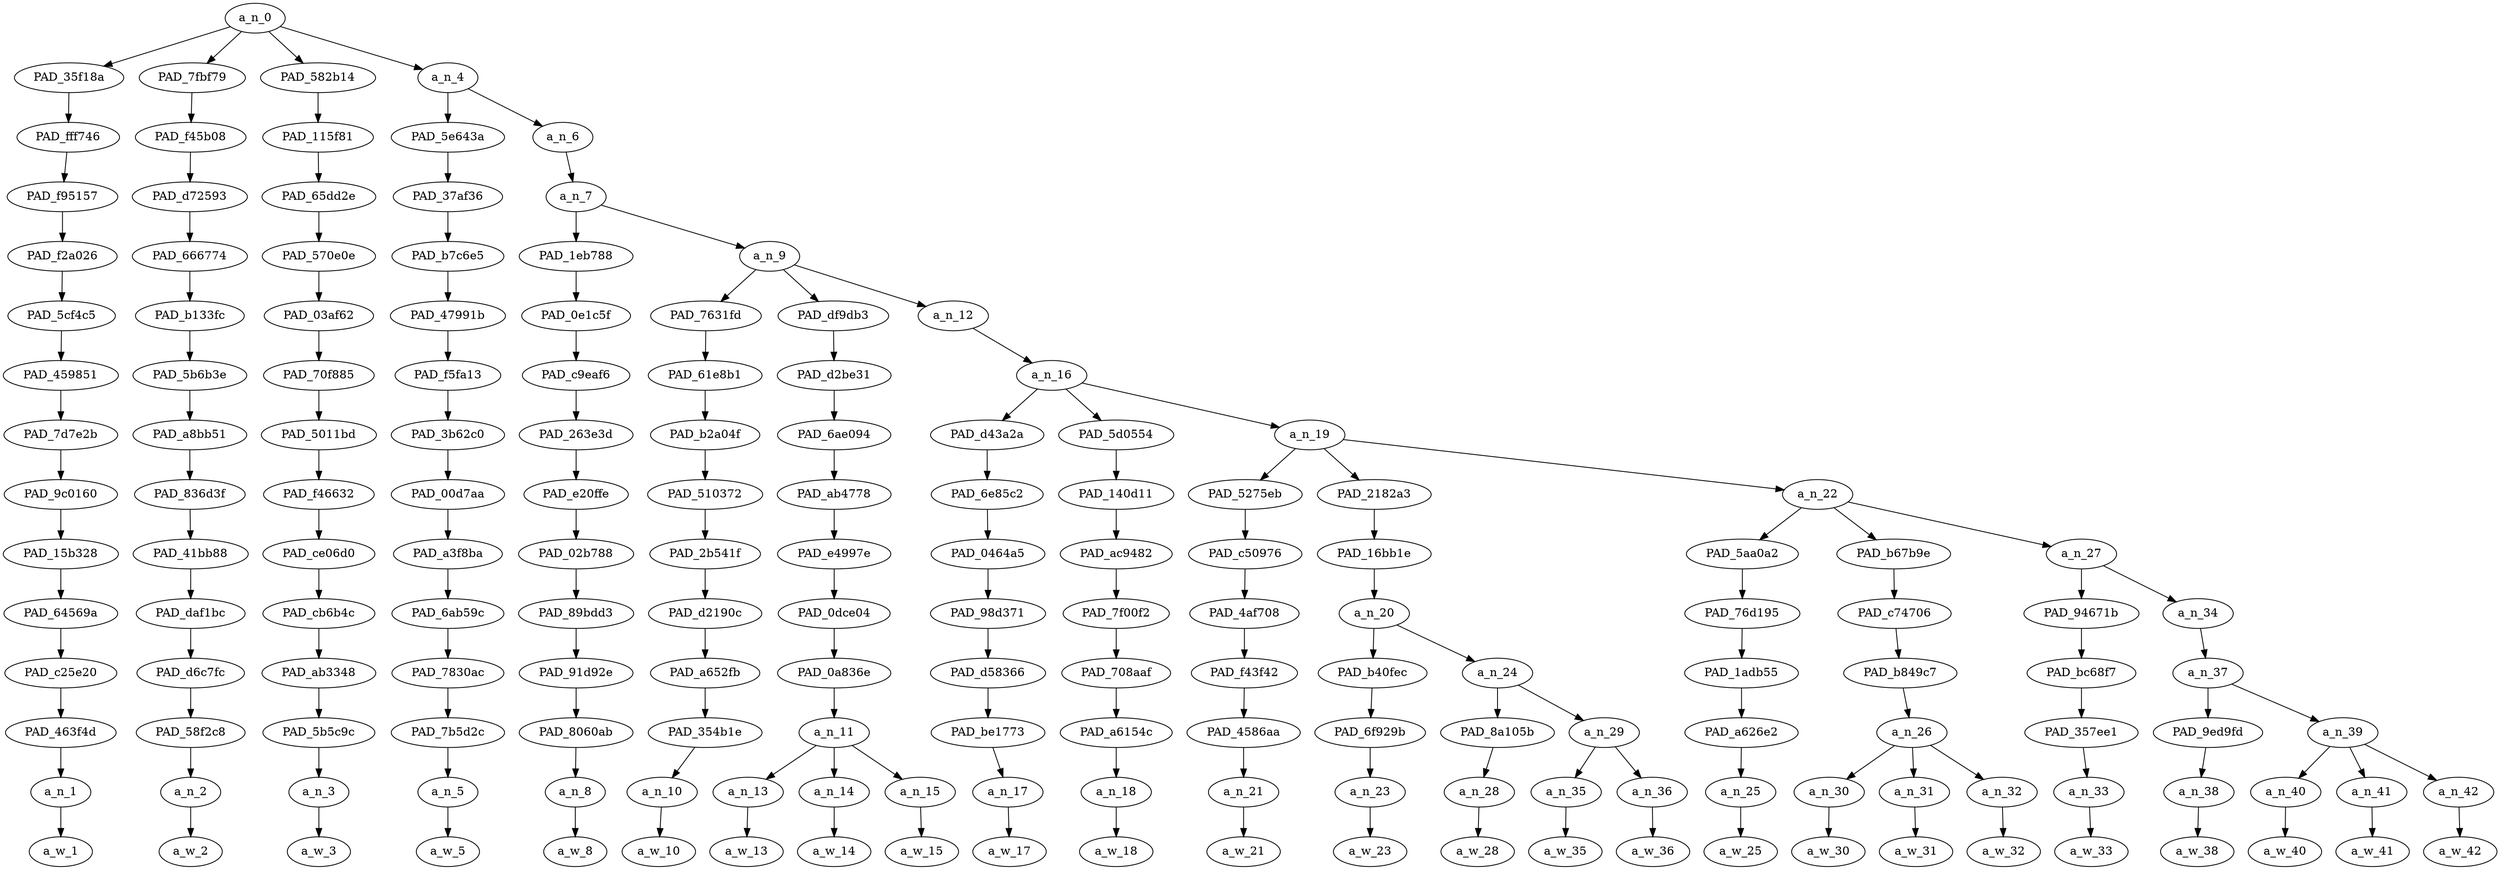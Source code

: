 strict digraph "" {
	a_n_0	[div_dir=1,
		index=0,
		level=14,
		pos="1.8615933641975309,14!",
		text_span="[0, 1, 2, 3, 4, 5, 6, 7, 8, 9, 10, 11, 12, 13, 14, 15, 16, 17, 18, 19, 20, 21, 22, 23, 24]",
		value=1.00000000];
	PAD_35f18a	[div_dir=-1,
		index=0,
		level=13,
		pos="0.0,13!",
		text_span="[0]",
		value=0.15905243];
	a_n_0 -> PAD_35f18a;
	PAD_7fbf79	[div_dir=1,
		index=1,
		level=13,
		pos="1.0,13!",
		text_span="[1]",
		value=0.03651640];
	a_n_0 -> PAD_7fbf79;
	PAD_582b14	[div_dir=1,
		index=2,
		level=13,
		pos="2.0,13!",
		text_span="[2]",
		value=0.03495970];
	a_n_0 -> PAD_582b14;
	a_n_4	[div_dir=1,
		index=3,
		level=13,
		pos="4.446373456790123,13!",
		text_span="[3, 4, 5, 6, 7, 8, 9, 10, 11, 12, 13, 14, 15, 16, 17, 18, 19, 20, 21, 22, 23, 24]",
		value=0.76934738];
	a_n_0 -> a_n_4;
	PAD_fff746	[div_dir=-1,
		index=0,
		level=12,
		pos="0.0,12!",
		text_span="[0]",
		value=0.15905243];
	PAD_35f18a -> PAD_fff746;
	PAD_f95157	[div_dir=-1,
		index=0,
		level=11,
		pos="0.0,11!",
		text_span="[0]",
		value=0.15905243];
	PAD_fff746 -> PAD_f95157;
	PAD_f2a026	[div_dir=-1,
		index=0,
		level=10,
		pos="0.0,10!",
		text_span="[0]",
		value=0.15905243];
	PAD_f95157 -> PAD_f2a026;
	PAD_5cf4c5	[div_dir=-1,
		index=0,
		level=9,
		pos="0.0,9!",
		text_span="[0]",
		value=0.15905243];
	PAD_f2a026 -> PAD_5cf4c5;
	PAD_459851	[div_dir=-1,
		index=0,
		level=8,
		pos="0.0,8!",
		text_span="[0]",
		value=0.15905243];
	PAD_5cf4c5 -> PAD_459851;
	PAD_7d7e2b	[div_dir=-1,
		index=0,
		level=7,
		pos="0.0,7!",
		text_span="[0]",
		value=0.15905243];
	PAD_459851 -> PAD_7d7e2b;
	PAD_9c0160	[div_dir=-1,
		index=0,
		level=6,
		pos="0.0,6!",
		text_span="[0]",
		value=0.15905243];
	PAD_7d7e2b -> PAD_9c0160;
	PAD_15b328	[div_dir=-1,
		index=0,
		level=5,
		pos="0.0,5!",
		text_span="[0]",
		value=0.15905243];
	PAD_9c0160 -> PAD_15b328;
	PAD_64569a	[div_dir=-1,
		index=0,
		level=4,
		pos="0.0,4!",
		text_span="[0]",
		value=0.15905243];
	PAD_15b328 -> PAD_64569a;
	PAD_c25e20	[div_dir=-1,
		index=0,
		level=3,
		pos="0.0,3!",
		text_span="[0]",
		value=0.15905243];
	PAD_64569a -> PAD_c25e20;
	PAD_463f4d	[div_dir=-1,
		index=0,
		level=2,
		pos="0.0,2!",
		text_span="[0]",
		value=0.15905243];
	PAD_c25e20 -> PAD_463f4d;
	a_n_1	[div_dir=-1,
		index=0,
		level=1,
		pos="0.0,1!",
		text_span="[0]",
		value=0.15905243];
	PAD_463f4d -> a_n_1;
	a_w_1	[div_dir=0,
		index=0,
		level=0,
		pos="0,0!",
		text_span="[0]",
		value=tfw];
	a_n_1 -> a_w_1;
	PAD_f45b08	[div_dir=1,
		index=1,
		level=12,
		pos="1.0,12!",
		text_span="[1]",
		value=0.03651640];
	PAD_7fbf79 -> PAD_f45b08;
	PAD_d72593	[div_dir=1,
		index=1,
		level=11,
		pos="1.0,11!",
		text_span="[1]",
		value=0.03651640];
	PAD_f45b08 -> PAD_d72593;
	PAD_666774	[div_dir=1,
		index=1,
		level=10,
		pos="1.0,10!",
		text_span="[1]",
		value=0.03651640];
	PAD_d72593 -> PAD_666774;
	PAD_b133fc	[div_dir=1,
		index=1,
		level=9,
		pos="1.0,9!",
		text_span="[1]",
		value=0.03651640];
	PAD_666774 -> PAD_b133fc;
	PAD_5b6b3e	[div_dir=1,
		index=1,
		level=8,
		pos="1.0,8!",
		text_span="[1]",
		value=0.03651640];
	PAD_b133fc -> PAD_5b6b3e;
	PAD_a8bb51	[div_dir=1,
		index=1,
		level=7,
		pos="1.0,7!",
		text_span="[1]",
		value=0.03651640];
	PAD_5b6b3e -> PAD_a8bb51;
	PAD_836d3f	[div_dir=1,
		index=1,
		level=6,
		pos="1.0,6!",
		text_span="[1]",
		value=0.03651640];
	PAD_a8bb51 -> PAD_836d3f;
	PAD_41bb88	[div_dir=1,
		index=1,
		level=5,
		pos="1.0,5!",
		text_span="[1]",
		value=0.03651640];
	PAD_836d3f -> PAD_41bb88;
	PAD_daf1bc	[div_dir=1,
		index=1,
		level=4,
		pos="1.0,4!",
		text_span="[1]",
		value=0.03651640];
	PAD_41bb88 -> PAD_daf1bc;
	PAD_d6c7fc	[div_dir=1,
		index=1,
		level=3,
		pos="1.0,3!",
		text_span="[1]",
		value=0.03651640];
	PAD_daf1bc -> PAD_d6c7fc;
	PAD_58f2c8	[div_dir=1,
		index=1,
		level=2,
		pos="1.0,2!",
		text_span="[1]",
		value=0.03651640];
	PAD_d6c7fc -> PAD_58f2c8;
	a_n_2	[div_dir=1,
		index=1,
		level=1,
		pos="1.0,1!",
		text_span="[1]",
		value=0.03651640];
	PAD_58f2c8 -> a_n_2;
	a_w_2	[div_dir=0,
		index=1,
		level=0,
		pos="1,0!",
		text_span="[1]",
		value=i];
	a_n_2 -> a_w_2;
	PAD_115f81	[div_dir=1,
		index=2,
		level=12,
		pos="2.0,12!",
		text_span="[2]",
		value=0.03495970];
	PAD_582b14 -> PAD_115f81;
	PAD_65dd2e	[div_dir=1,
		index=2,
		level=11,
		pos="2.0,11!",
		text_span="[2]",
		value=0.03495970];
	PAD_115f81 -> PAD_65dd2e;
	PAD_570e0e	[div_dir=1,
		index=2,
		level=10,
		pos="2.0,10!",
		text_span="[2]",
		value=0.03495970];
	PAD_65dd2e -> PAD_570e0e;
	PAD_03af62	[div_dir=1,
		index=2,
		level=9,
		pos="2.0,9!",
		text_span="[2]",
		value=0.03495970];
	PAD_570e0e -> PAD_03af62;
	PAD_70f885	[div_dir=1,
		index=2,
		level=8,
		pos="2.0,8!",
		text_span="[2]",
		value=0.03495970];
	PAD_03af62 -> PAD_70f885;
	PAD_5011bd	[div_dir=1,
		index=2,
		level=7,
		pos="2.0,7!",
		text_span="[2]",
		value=0.03495970];
	PAD_70f885 -> PAD_5011bd;
	PAD_f46632	[div_dir=1,
		index=2,
		level=6,
		pos="2.0,6!",
		text_span="[2]",
		value=0.03495970];
	PAD_5011bd -> PAD_f46632;
	PAD_ce06d0	[div_dir=1,
		index=2,
		level=5,
		pos="2.0,5!",
		text_span="[2]",
		value=0.03495970];
	PAD_f46632 -> PAD_ce06d0;
	PAD_cb6b4c	[div_dir=1,
		index=2,
		level=4,
		pos="2.0,4!",
		text_span="[2]",
		value=0.03495970];
	PAD_ce06d0 -> PAD_cb6b4c;
	PAD_ab3348	[div_dir=1,
		index=2,
		level=3,
		pos="2.0,3!",
		text_span="[2]",
		value=0.03495970];
	PAD_cb6b4c -> PAD_ab3348;
	PAD_5b5c9c	[div_dir=1,
		index=2,
		level=2,
		pos="2.0,2!",
		text_span="[2]",
		value=0.03495970];
	PAD_ab3348 -> PAD_5b5c9c;
	a_n_3	[div_dir=1,
		index=2,
		level=1,
		pos="2.0,1!",
		text_span="[2]",
		value=0.03495970];
	PAD_5b5c9c -> a_n_3;
	a_w_3	[div_dir=0,
		index=2,
		level=0,
		pos="2,0!",
		text_span="[2]",
		value=never];
	a_n_3 -> a_w_3;
	PAD_5e643a	[div_dir=1,
		index=3,
		level=12,
		pos="3.0,12!",
		text_span="[3]",
		value=0.03282915];
	a_n_4 -> PAD_5e643a;
	a_n_6	[div_dir=1,
		index=4,
		level=12,
		pos="5.892746913580247,12!",
		text_span="[4, 5, 6, 7, 8, 9, 10, 11, 12, 13, 14, 15, 16, 17, 18, 19, 20, 21, 22, 23, 24]",
		value=0.73637280];
	a_n_4 -> a_n_6;
	PAD_37af36	[div_dir=1,
		index=3,
		level=11,
		pos="3.0,11!",
		text_span="[3]",
		value=0.03282915];
	PAD_5e643a -> PAD_37af36;
	PAD_b7c6e5	[div_dir=1,
		index=3,
		level=10,
		pos="3.0,10!",
		text_span="[3]",
		value=0.03282915];
	PAD_37af36 -> PAD_b7c6e5;
	PAD_47991b	[div_dir=1,
		index=3,
		level=9,
		pos="3.0,9!",
		text_span="[3]",
		value=0.03282915];
	PAD_b7c6e5 -> PAD_47991b;
	PAD_f5fa13	[div_dir=1,
		index=3,
		level=8,
		pos="3.0,8!",
		text_span="[3]",
		value=0.03282915];
	PAD_47991b -> PAD_f5fa13;
	PAD_3b62c0	[div_dir=1,
		index=3,
		level=7,
		pos="3.0,7!",
		text_span="[3]",
		value=0.03282915];
	PAD_f5fa13 -> PAD_3b62c0;
	PAD_00d7aa	[div_dir=1,
		index=3,
		level=6,
		pos="3.0,6!",
		text_span="[3]",
		value=0.03282915];
	PAD_3b62c0 -> PAD_00d7aa;
	PAD_a3f8ba	[div_dir=1,
		index=3,
		level=5,
		pos="3.0,5!",
		text_span="[3]",
		value=0.03282915];
	PAD_00d7aa -> PAD_a3f8ba;
	PAD_6ab59c	[div_dir=1,
		index=3,
		level=4,
		pos="3.0,4!",
		text_span="[3]",
		value=0.03282915];
	PAD_a3f8ba -> PAD_6ab59c;
	PAD_7830ac	[div_dir=1,
		index=3,
		level=3,
		pos="3.0,3!",
		text_span="[3]",
		value=0.03282915];
	PAD_6ab59c -> PAD_7830ac;
	PAD_7b5d2c	[div_dir=1,
		index=3,
		level=2,
		pos="3.0,2!",
		text_span="[3]",
		value=0.03282915];
	PAD_7830ac -> PAD_7b5d2c;
	a_n_5	[div_dir=1,
		index=3,
		level=1,
		pos="3.0,1!",
		text_span="[3]",
		value=0.03282915];
	PAD_7b5d2c -> a_n_5;
	a_w_5	[div_dir=0,
		index=3,
		level=0,
		pos="3,0!",
		text_span="[3]",
		value=got];
	a_n_5 -> a_w_5;
	a_n_7	[div_dir=1,
		index=4,
		level=11,
		pos="5.892746913580247,11!",
		text_span="[4, 5, 6, 7, 8, 9, 10, 11, 12, 13, 14, 15, 16, 17, 18, 19, 20, 21, 22, 23, 24]",
		value=0.73623677];
	a_n_6 -> a_n_7;
	PAD_1eb788	[div_dir=1,
		index=4,
		level=10,
		pos="4.0,10!",
		text_span="[4]",
		value=0.02035698];
	a_n_7 -> PAD_1eb788;
	a_n_9	[div_dir=1,
		index=5,
		level=10,
		pos="7.785493827160494,10!",
		text_span="[5, 6, 7, 8, 9, 10, 11, 12, 13, 14, 15, 16, 17, 18, 19, 20, 21, 22, 23, 24]",
		value=0.71574378];
	a_n_7 -> a_n_9;
	PAD_0e1c5f	[div_dir=1,
		index=4,
		level=9,
		pos="4.0,9!",
		text_span="[4]",
		value=0.02035698];
	PAD_1eb788 -> PAD_0e1c5f;
	PAD_c9eaf6	[div_dir=1,
		index=4,
		level=8,
		pos="4.0,8!",
		text_span="[4]",
		value=0.02035698];
	PAD_0e1c5f -> PAD_c9eaf6;
	PAD_263e3d	[div_dir=1,
		index=4,
		level=7,
		pos="4.0,7!",
		text_span="[4]",
		value=0.02035698];
	PAD_c9eaf6 -> PAD_263e3d;
	PAD_e20ffe	[div_dir=1,
		index=4,
		level=6,
		pos="4.0,6!",
		text_span="[4]",
		value=0.02035698];
	PAD_263e3d -> PAD_e20ffe;
	PAD_02b788	[div_dir=1,
		index=4,
		level=5,
		pos="4.0,5!",
		text_span="[4]",
		value=0.02035698];
	PAD_e20ffe -> PAD_02b788;
	PAD_89bdd3	[div_dir=1,
		index=4,
		level=4,
		pos="4.0,4!",
		text_span="[4]",
		value=0.02035698];
	PAD_02b788 -> PAD_89bdd3;
	PAD_91d92e	[div_dir=1,
		index=4,
		level=3,
		pos="4.0,3!",
		text_span="[4]",
		value=0.02035698];
	PAD_89bdd3 -> PAD_91d92e;
	PAD_8060ab	[div_dir=1,
		index=4,
		level=2,
		pos="4.0,2!",
		text_span="[4]",
		value=0.02035698];
	PAD_91d92e -> PAD_8060ab;
	a_n_8	[div_dir=1,
		index=4,
		level=1,
		pos="4.0,1!",
		text_span="[4]",
		value=0.02035698];
	PAD_8060ab -> a_n_8;
	a_w_8	[div_dir=0,
		index=4,
		level=0,
		pos="4,0!",
		text_span="[4]",
		value=to];
	a_n_8 -> a_w_8;
	PAD_7631fd	[div_dir=-1,
		index=5,
		level=9,
		pos="5.0,9!",
		text_span="[5]",
		value=0.02863576];
	a_n_9 -> PAD_7631fd;
	PAD_df9db3	[div_dir=1,
		index=6,
		level=9,
		pos="7.0,9!",
		text_span="[6, 7, 8]",
		value=0.17265174];
	a_n_9 -> PAD_df9db3;
	a_n_12	[div_dir=1,
		index=7,
		level=9,
		pos="11.356481481481481,9!",
		text_span="[9, 10, 11, 12, 13, 14, 15, 16, 17, 18, 19, 20, 21, 22, 23, 24]",
		value=0.51432835];
	a_n_9 -> a_n_12;
	PAD_61e8b1	[div_dir=-1,
		index=5,
		level=8,
		pos="5.0,8!",
		text_span="[5]",
		value=0.02863576];
	PAD_7631fd -> PAD_61e8b1;
	PAD_b2a04f	[div_dir=-1,
		index=5,
		level=7,
		pos="5.0,7!",
		text_span="[5]",
		value=0.02863576];
	PAD_61e8b1 -> PAD_b2a04f;
	PAD_510372	[div_dir=-1,
		index=5,
		level=6,
		pos="5.0,6!",
		text_span="[5]",
		value=0.02863576];
	PAD_b2a04f -> PAD_510372;
	PAD_2b541f	[div_dir=-1,
		index=5,
		level=5,
		pos="5.0,5!",
		text_span="[5]",
		value=0.02863576];
	PAD_510372 -> PAD_2b541f;
	PAD_d2190c	[div_dir=-1,
		index=5,
		level=4,
		pos="5.0,4!",
		text_span="[5]",
		value=0.02863576];
	PAD_2b541f -> PAD_d2190c;
	PAD_a652fb	[div_dir=-1,
		index=5,
		level=3,
		pos="5.0,3!",
		text_span="[5]",
		value=0.02863576];
	PAD_d2190c -> PAD_a652fb;
	PAD_354b1e	[div_dir=-1,
		index=5,
		level=2,
		pos="5.0,2!",
		text_span="[5]",
		value=0.02863576];
	PAD_a652fb -> PAD_354b1e;
	a_n_10	[div_dir=-1,
		index=5,
		level=1,
		pos="5.0,1!",
		text_span="[5]",
		value=0.02863576];
	PAD_354b1e -> a_n_10;
	a_w_10	[div_dir=0,
		index=5,
		level=0,
		pos="5,0!",
		text_span="[5]",
		value=use];
	a_n_10 -> a_w_10;
	PAD_d2be31	[div_dir=1,
		index=6,
		level=8,
		pos="7.0,8!",
		text_span="[6, 7, 8]",
		value=0.17265174];
	PAD_df9db3 -> PAD_d2be31;
	PAD_6ae094	[div_dir=1,
		index=6,
		level=7,
		pos="7.0,7!",
		text_span="[6, 7, 8]",
		value=0.17265174];
	PAD_d2be31 -> PAD_6ae094;
	PAD_ab4778	[div_dir=1,
		index=6,
		level=6,
		pos="7.0,6!",
		text_span="[6, 7, 8]",
		value=0.17265174];
	PAD_6ae094 -> PAD_ab4778;
	PAD_e4997e	[div_dir=1,
		index=6,
		level=5,
		pos="7.0,5!",
		text_span="[6, 7, 8]",
		value=0.17265174];
	PAD_ab4778 -> PAD_e4997e;
	PAD_0dce04	[div_dir=1,
		index=6,
		level=4,
		pos="7.0,4!",
		text_span="[6, 7, 8]",
		value=0.17265174];
	PAD_e4997e -> PAD_0dce04;
	PAD_0a836e	[div_dir=1,
		index=6,
		level=3,
		pos="7.0,3!",
		text_span="[6, 7, 8]",
		value=0.17265174];
	PAD_0dce04 -> PAD_0a836e;
	a_n_11	[div_dir=1,
		index=6,
		level=2,
		pos="7.0,2!",
		text_span="[6, 7, 8]",
		value=0.17265174];
	PAD_0a836e -> a_n_11;
	a_n_13	[div_dir=1,
		index=6,
		level=1,
		pos="6.0,1!",
		text_span="[6]",
		value=0.03367713];
	a_n_11 -> a_n_13;
	a_n_14	[div_dir=-1,
		index=7,
		level=1,
		pos="7.0,1!",
		text_span="[7]",
		value=0.07781319];
	a_n_11 -> a_n_14;
	a_n_15	[div_dir=1,
		index=8,
		level=1,
		pos="8.0,1!",
		text_span="[8]",
		value=0.06115282];
	a_n_11 -> a_n_15;
	a_w_13	[div_dir=0,
		index=6,
		level=0,
		pos="6,0!",
		text_span="[6]",
		value=my];
	a_n_13 -> a_w_13;
	a_w_14	[div_dir=0,
		index=7,
		level=0,
		pos="7,0!",
		text_span="[7]",
		value=white];
	a_n_14 -> a_w_14;
	a_w_15	[div_dir=0,
		index=8,
		level=0,
		pos="8,0!",
		text_span="[8]",
		value=privilege];
	a_n_15 -> a_w_15;
	a_n_16	[div_dir=1,
		index=7,
		level=8,
		pos="11.356481481481481,8!",
		text_span="[9, 10, 11, 12, 13, 14, 15, 16, 17, 18, 19, 20, 21, 22, 23, 24]",
		value=0.51417832];
	a_n_12 -> a_n_16;
	PAD_d43a2a	[div_dir=-1,
		index=7,
		level=7,
		pos="9.0,7!",
		text_span="[9]",
		value=0.02207527];
	a_n_16 -> PAD_d43a2a;
	PAD_5d0554	[div_dir=1,
		index=8,
		level=7,
		pos="10.0,7!",
		text_span="[10]",
		value=0.02259159];
	a_n_16 -> PAD_5d0554;
	a_n_19	[div_dir=1,
		index=9,
		level=7,
		pos="15.069444444444443,7!",
		text_span="[11, 12, 13, 14, 15, 16, 17, 18, 19, 20, 21, 22, 23, 24]",
		value=0.46936145];
	a_n_16 -> a_n_19;
	PAD_6e85c2	[div_dir=-1,
		index=7,
		level=6,
		pos="9.0,6!",
		text_span="[9]",
		value=0.02207527];
	PAD_d43a2a -> PAD_6e85c2;
	PAD_0464a5	[div_dir=-1,
		index=7,
		level=5,
		pos="9.0,5!",
		text_span="[9]",
		value=0.02207527];
	PAD_6e85c2 -> PAD_0464a5;
	PAD_98d371	[div_dir=-1,
		index=7,
		level=4,
		pos="9.0,4!",
		text_span="[9]",
		value=0.02207527];
	PAD_0464a5 -> PAD_98d371;
	PAD_d58366	[div_dir=-1,
		index=7,
		level=3,
		pos="9.0,3!",
		text_span="[9]",
		value=0.02207527];
	PAD_98d371 -> PAD_d58366;
	PAD_be1773	[div_dir=-1,
		index=7,
		level=2,
		pos="9.0,2!",
		text_span="[9]",
		value=0.02207527];
	PAD_d58366 -> PAD_be1773;
	a_n_17	[div_dir=-1,
		index=9,
		level=1,
		pos="9.0,1!",
		text_span="[9]",
		value=0.02207527];
	PAD_be1773 -> a_n_17;
	a_w_17	[div_dir=0,
		index=9,
		level=0,
		pos="9,0!",
		text_span="[9]",
		value=to1];
	a_n_17 -> a_w_17;
	PAD_140d11	[div_dir=1,
		index=8,
		level=6,
		pos="10.0,6!",
		text_span="[10]",
		value=0.02259159];
	PAD_5d0554 -> PAD_140d11;
	PAD_ac9482	[div_dir=1,
		index=8,
		level=5,
		pos="10.0,5!",
		text_span="[10]",
		value=0.02259159];
	PAD_140d11 -> PAD_ac9482;
	PAD_7f00f2	[div_dir=1,
		index=8,
		level=4,
		pos="10.0,4!",
		text_span="[10]",
		value=0.02259159];
	PAD_ac9482 -> PAD_7f00f2;
	PAD_708aaf	[div_dir=1,
		index=8,
		level=3,
		pos="10.0,3!",
		text_span="[10]",
		value=0.02259159];
	PAD_7f00f2 -> PAD_708aaf;
	PAD_a6154c	[div_dir=1,
		index=8,
		level=2,
		pos="10.0,2!",
		text_span="[10]",
		value=0.02259159];
	PAD_708aaf -> PAD_a6154c;
	a_n_18	[div_dir=1,
		index=10,
		level=1,
		pos="10.0,1!",
		text_span="[10]",
		value=0.02259159];
	PAD_a6154c -> a_n_18;
	a_w_18	[div_dir=0,
		index=10,
		level=0,
		pos="10,0!",
		text_span="[10]",
		value=just];
	a_n_18 -> a_w_18;
	PAD_5275eb	[div_dir=1,
		index=10,
		level=6,
		pos="15.0,6!",
		text_span="[15]",
		value=0.02430775];
	a_n_19 -> PAD_5275eb;
	PAD_2182a3	[div_dir=1,
		index=9,
		level=6,
		pos="11.875,6!",
		text_span="[11, 12, 13, 14]",
		value=0.13061489];
	a_n_19 -> PAD_2182a3;
	a_n_22	[div_dir=1,
		index=11,
		level=6,
		pos="18.333333333333332,6!",
		text_span="[16, 17, 18, 19, 20, 21, 22, 23, 24]",
		value=0.31430187];
	a_n_19 -> a_n_22;
	PAD_c50976	[div_dir=1,
		index=10,
		level=5,
		pos="15.0,5!",
		text_span="[15]",
		value=0.02430775];
	PAD_5275eb -> PAD_c50976;
	PAD_4af708	[div_dir=1,
		index=10,
		level=4,
		pos="15.0,4!",
		text_span="[15]",
		value=0.02430775];
	PAD_c50976 -> PAD_4af708;
	PAD_f43f42	[div_dir=1,
		index=11,
		level=3,
		pos="15.0,3!",
		text_span="[15]",
		value=0.02430775];
	PAD_4af708 -> PAD_f43f42;
	PAD_4586aa	[div_dir=1,
		index=12,
		level=2,
		pos="15.0,2!",
		text_span="[15]",
		value=0.02430775];
	PAD_f43f42 -> PAD_4586aa;
	a_n_21	[div_dir=1,
		index=15,
		level=1,
		pos="15.0,1!",
		text_span="[15]",
		value=0.02430775];
	PAD_4586aa -> a_n_21;
	a_w_21	[div_dir=0,
		index=15,
		level=0,
		pos="15,0!",
		text_span="[15]",
		value=and];
	a_n_21 -> a_w_21;
	PAD_16bb1e	[div_dir=1,
		index=9,
		level=5,
		pos="11.875,5!",
		text_span="[11, 12, 13, 14]",
		value=0.13061489];
	PAD_2182a3 -> PAD_16bb1e;
	a_n_20	[div_dir=1,
		index=9,
		level=4,
		pos="11.875,4!",
		text_span="[11, 12, 13, 14]",
		value=0.13061489];
	PAD_16bb1e -> a_n_20;
	PAD_b40fec	[div_dir=1,
		index=9,
		level=3,
		pos="11.0,3!",
		text_span="[11]",
		value=0.02548048];
	a_n_20 -> PAD_b40fec;
	a_n_24	[div_dir=1,
		index=10,
		level=3,
		pos="12.75,3!",
		text_span="[12, 13, 14]",
		value=0.10500857];
	a_n_20 -> a_n_24;
	PAD_6f929b	[div_dir=1,
		index=9,
		level=2,
		pos="11.0,2!",
		text_span="[11]",
		value=0.02548048];
	PAD_b40fec -> PAD_6f929b;
	a_n_23	[div_dir=1,
		index=11,
		level=1,
		pos="11.0,1!",
		text_span="[11]",
		value=0.02548048];
	PAD_6f929b -> a_n_23;
	a_w_23	[div_dir=0,
		index=11,
		level=0,
		pos="11,0!",
		text_span="[11]",
		value=walk];
	a_n_23 -> a_w_23;
	PAD_8a105b	[div_dir=1,
		index=10,
		level=2,
		pos="12.0,2!",
		text_span="[12]",
		value=0.02269619];
	a_n_24 -> PAD_8a105b;
	a_n_29	[div_dir=1,
		index=11,
		level=2,
		pos="13.5,2!",
		text_span="[13, 14]",
		value=0.08218245];
	a_n_24 -> a_n_29;
	a_n_28	[div_dir=1,
		index=12,
		level=1,
		pos="12.0,1!",
		text_span="[12]",
		value=0.02269619];
	PAD_8a105b -> a_n_28;
	a_w_28	[div_dir=0,
		index=12,
		level=0,
		pos="12,0!",
		text_span="[12]",
		value=into];
	a_n_28 -> a_w_28;
	a_n_35	[div_dir=-1,
		index=13,
		level=1,
		pos="13.0,1!",
		text_span="[13]",
		value=0.02358016];
	a_n_29 -> a_n_35;
	a_n_36	[div_dir=1,
		index=14,
		level=1,
		pos="14.0,1!",
		text_span="[14]",
		value=0.05851019];
	a_n_29 -> a_n_36;
	a_w_35	[div_dir=0,
		index=13,
		level=0,
		pos="13,0!",
		text_span="[13]",
		value=a];
	a_n_35 -> a_w_35;
	a_w_36	[div_dir=0,
		index=14,
		level=0,
		pos="14,0!",
		text_span="[14]",
		value=starbucks];
	a_n_36 -> a_w_36;
	PAD_5aa0a2	[div_dir=-1,
		index=11,
		level=5,
		pos="16.0,5!",
		text_span="[16]",
		value=0.02221517];
	a_n_22 -> PAD_5aa0a2;
	PAD_b67b9e	[div_dir=1,
		index=12,
		level=5,
		pos="18.0,5!",
		text_span="[17, 18, 19]",
		value=0.11560898];
	a_n_22 -> PAD_b67b9e;
	a_n_27	[div_dir=1,
		index=13,
		level=5,
		pos="21.0,5!",
		text_span="[20, 21, 22, 23, 24]",
		value=0.17645491];
	a_n_22 -> a_n_27;
	PAD_76d195	[div_dir=-1,
		index=11,
		level=4,
		pos="16.0,4!",
		text_span="[16]",
		value=0.02221517];
	PAD_5aa0a2 -> PAD_76d195;
	PAD_1adb55	[div_dir=-1,
		index=12,
		level=3,
		pos="16.0,3!",
		text_span="[16]",
		value=0.02221517];
	PAD_76d195 -> PAD_1adb55;
	PAD_a626e2	[div_dir=-1,
		index=13,
		level=2,
		pos="16.0,2!",
		text_span="[16]",
		value=0.02221517];
	PAD_1adb55 -> PAD_a626e2;
	a_n_25	[div_dir=-1,
		index=16,
		level=1,
		pos="16.0,1!",
		text_span="[16]",
		value=0.02221517];
	PAD_a626e2 -> a_n_25;
	a_w_25	[div_dir=0,
		index=16,
		level=0,
		pos="16,0!",
		text_span="[16]",
		value=take];
	a_n_25 -> a_w_25;
	PAD_c74706	[div_dir=1,
		index=12,
		level=4,
		pos="18.0,4!",
		text_span="[17, 18, 19]",
		value=0.11560898];
	PAD_b67b9e -> PAD_c74706;
	PAD_b849c7	[div_dir=1,
		index=13,
		level=3,
		pos="18.0,3!",
		text_span="[17, 18, 19]",
		value=0.11560898];
	PAD_c74706 -> PAD_b849c7;
	a_n_26	[div_dir=1,
		index=14,
		level=2,
		pos="18.0,2!",
		text_span="[17, 18, 19]",
		value=0.11560898];
	PAD_b849c7 -> a_n_26;
	a_n_30	[div_dir=1,
		index=17,
		level=1,
		pos="17.0,1!",
		text_span="[17]",
		value=0.02107919];
	a_n_26 -> a_n_30;
	a_n_31	[div_dir=1,
		index=18,
		level=1,
		pos="18.0,1!",
		text_span="[18]",
		value=0.03484814];
	a_n_26 -> a_n_31;
	a_n_32	[div_dir=-1,
		index=19,
		level=1,
		pos="19.0,1!",
		text_span="[19]",
		value=0.05964371];
	a_n_26 -> a_n_32;
	a_w_30	[div_dir=0,
		index=17,
		level=0,
		pos="17,0!",
		text_span="[17]",
		value=a1];
	a_n_30 -> a_w_30;
	a_w_31	[div_dir=0,
		index=18,
		level=0,
		pos="18,0!",
		text_span="[18]",
		value=huge];
	a_n_31 -> a_w_31;
	a_w_32	[div_dir=0,
		index=19,
		level=0,
		pos="19,0!",
		text_span="[19]",
		value=shit];
	a_n_32 -> a_w_32;
	PAD_94671b	[div_dir=1,
		index=13,
		level=4,
		pos="20.0,4!",
		text_span="[20]",
		value=0.03121564];
	a_n_27 -> PAD_94671b;
	a_n_34	[div_dir=-1,
		index=14,
		level=4,
		pos="22.0,4!",
		text_span="[21, 22, 23, 24]",
		value=0.14520384];
	a_n_27 -> a_n_34;
	PAD_bc68f7	[div_dir=1,
		index=14,
		level=3,
		pos="20.0,3!",
		text_span="[20]",
		value=0.03121564];
	PAD_94671b -> PAD_bc68f7;
	PAD_357ee1	[div_dir=1,
		index=15,
		level=2,
		pos="20.0,2!",
		text_span="[20]",
		value=0.03121564];
	PAD_bc68f7 -> PAD_357ee1;
	a_n_33	[div_dir=1,
		index=20,
		level=1,
		pos="20.0,1!",
		text_span="[20]",
		value=0.03121564];
	PAD_357ee1 -> a_n_33;
	a_w_33	[div_dir=0,
		index=20,
		level=0,
		pos="20,0!",
		text_span="[20]",
		value=without];
	a_n_33 -> a_w_33;
	a_n_37	[div_dir=-1,
		index=15,
		level=3,
		pos="22.0,3!",
		text_span="[21, 22, 23, 24]",
		value=0.14507857];
	a_n_34 -> a_n_37;
	PAD_9ed9fd	[div_dir=-1,
		index=16,
		level=2,
		pos="21.0,2!",
		text_span="[21]",
		value=0.03662596];
	a_n_37 -> PAD_9ed9fd;
	a_n_39	[div_dir=-1,
		index=17,
		level=2,
		pos="23.0,2!",
		text_span="[22, 23, 24]",
		value=0.10832733];
	a_n_37 -> a_n_39;
	a_n_38	[div_dir=-1,
		index=21,
		level=1,
		pos="21.0,1!",
		text_span="[21]",
		value=0.03662596];
	PAD_9ed9fd -> a_n_38;
	a_w_38	[div_dir=0,
		index=21,
		level=0,
		pos="21,0!",
		text_span="[21]",
		value=buying];
	a_n_38 -> a_w_38;
	a_n_40	[div_dir=1,
		index=22,
		level=1,
		pos="22.0,1!",
		text_span="[22]",
		value=0.02494159];
	a_n_39 -> a_n_40;
	a_n_41	[div_dir=1,
		index=23,
		level=1,
		pos="23.0,1!",
		text_span="[23]",
		value=0.03051944];
	a_n_39 -> a_n_41;
	a_n_42	[div_dir=-1,
		index=24,
		level=1,
		pos="24.0,1!",
		text_span="[24]",
		value=0.05284286];
	a_n_39 -> a_n_42;
	a_w_40	[div_dir=0,
		index=22,
		level=0,
		pos="22,0!",
		text_span="[22]",
		value=a2];
	a_n_40 -> a_w_40;
	a_w_41	[div_dir=0,
		index=23,
		level=0,
		pos="23,0!",
		text_span="[23]",
		value=small];
	a_n_41 -> a_w_41;
	a_w_42	[div_dir=0,
		index=24,
		level=0,
		pos="24,0!",
		text_span="[24]",
		value=coffee];
	a_n_42 -> a_w_42;
}
